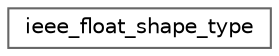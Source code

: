 digraph "Graphical Class Hierarchy"
{
 // LATEX_PDF_SIZE
  bgcolor="transparent";
  edge [fontname=Helvetica,fontsize=10,labelfontname=Helvetica,labelfontsize=10];
  node [fontname=Helvetica,fontsize=10,shape=box,height=0.2,width=0.4];
  rankdir="LR";
  Node0 [id="Node000000",label="ieee_float_shape_type",height=0.2,width=0.4,color="grey40", fillcolor="white", style="filled",URL="$unionieee__float__shape__type.html",tooltip=" "];
}

